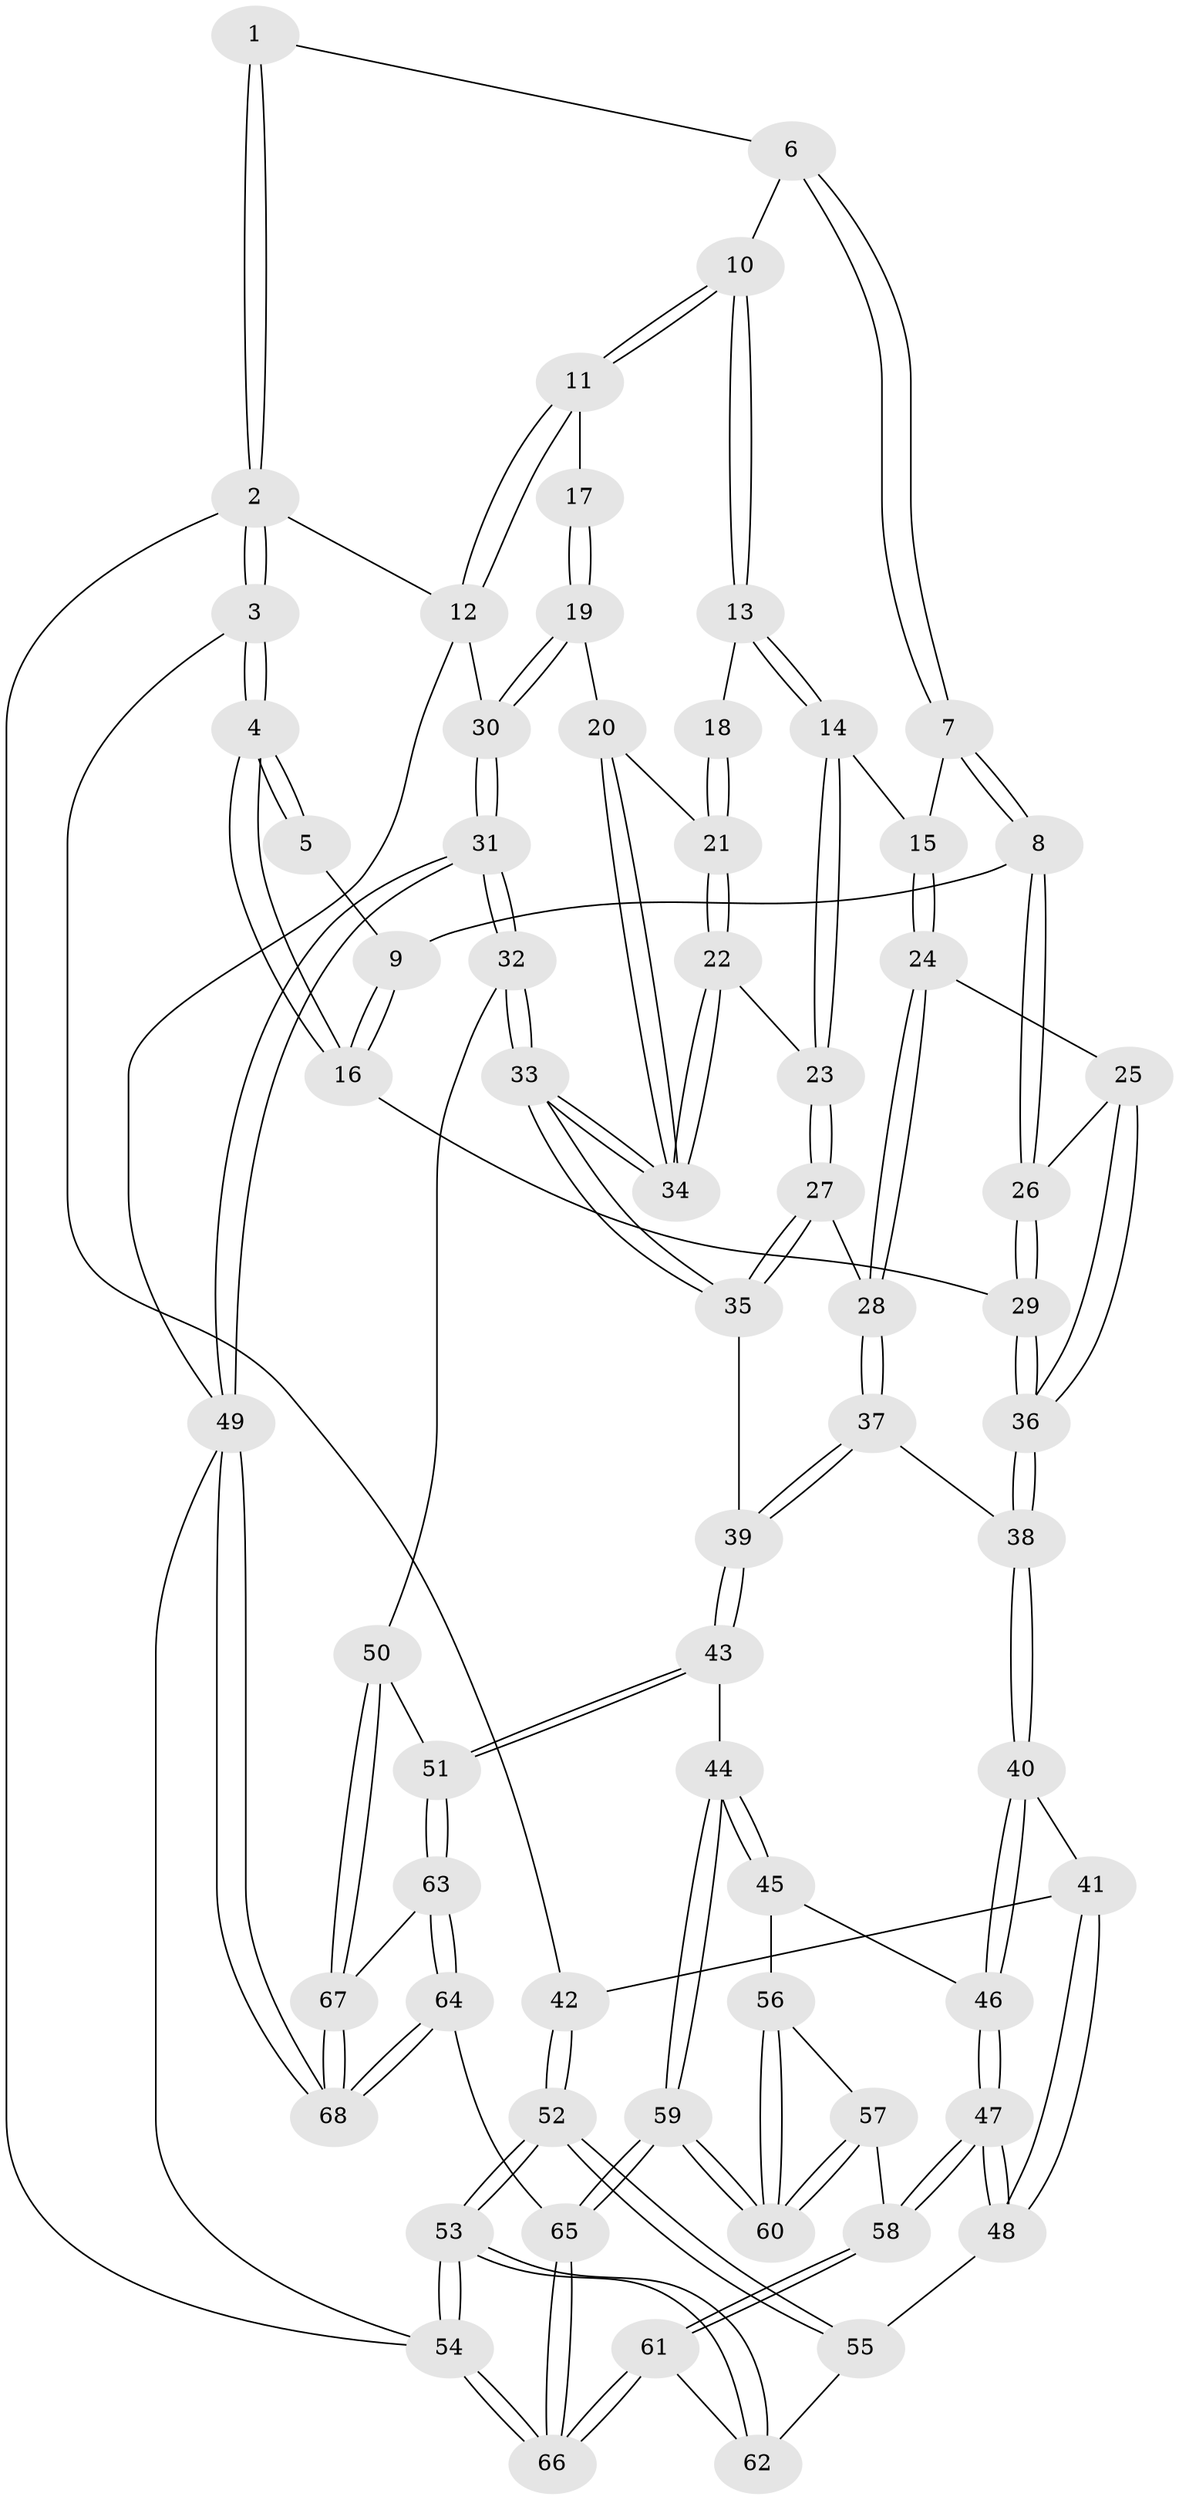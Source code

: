 // coarse degree distribution, {4: 0.35, 3: 0.1, 5: 0.35, 6: 0.175, 2: 0.025}
// Generated by graph-tools (version 1.1) at 2025/06/03/04/25 22:06:12]
// undirected, 68 vertices, 167 edges
graph export_dot {
graph [start="1"]
  node [color=gray90,style=filled];
  1 [pos="+0.23490338669303953+0"];
  2 [pos="+0+0"];
  3 [pos="+0+0.35417052313180597"];
  4 [pos="+0+0.33387629455005907"];
  5 [pos="+0.23441954211747207+0"];
  6 [pos="+0.5033451207702488+0"];
  7 [pos="+0.5246477323966566+0.06762989479096147"];
  8 [pos="+0.4343194354431341+0.1656121322949849"];
  9 [pos="+0.25277827599596886+0.09557076822550516"];
  10 [pos="+0.9066415616069482+0"];
  11 [pos="+1+0"];
  12 [pos="+1+0"];
  13 [pos="+0.7180229986399925+0.13213458667818645"];
  14 [pos="+0.6837292088158828+0.14252988587333684"];
  15 [pos="+0.6526124100054254+0.1398175363285323"];
  16 [pos="+0.06394914800794223+0.30763411179993544"];
  17 [pos="+0.8274032412773958+0.1311089533916861"];
  18 [pos="+0.7396612157301204+0.14260163115209137"];
  19 [pos="+0.9798718385070265+0.22578618517685084"];
  20 [pos="+0.9633527002530169+0.23677826759788673"];
  21 [pos="+0.8389202314222866+0.27918170299234224"];
  22 [pos="+0.776430515415132+0.3717052146832889"];
  23 [pos="+0.7121752682643634+0.35537236684029305"];
  24 [pos="+0.5460263305132128+0.37722221356158414"];
  25 [pos="+0.47653907683911717+0.3676083316276373"];
  26 [pos="+0.42890805133163795+0.3035936410660001"];
  27 [pos="+0.5603585314850827+0.38397304036756835"];
  28 [pos="+0.5566943039847896+0.38262412932985707"];
  29 [pos="+0.10873926403879632+0.3164467552056284"];
  30 [pos="+1+0.11479114257018053"];
  31 [pos="+1+0.6983562129185155"];
  32 [pos="+0.9476781483670076+0.6581778242999008"];
  33 [pos="+0.8980021124070534+0.6248983098126834"];
  34 [pos="+0.8836787383201787+0.5816215954692536"];
  35 [pos="+0.6878645776465336+0.6243303320686446"];
  36 [pos="+0.3815196868263046+0.5228220134267537"];
  37 [pos="+0.525281312961691+0.6008820172086395"];
  38 [pos="+0.36974744115592484+0.5956465045353757"];
  39 [pos="+0.658300640863028+0.6406209627577685"];
  40 [pos="+0.3628658375948629+0.6055894110502607"];
  41 [pos="+0.15136885099491526+0.5915691917108882"];
  42 [pos="+0+0.4599990986670488"];
  43 [pos="+0.5635867298127186+0.7855274409270666"];
  44 [pos="+0.5386260918723031+0.7824748645967946"];
  45 [pos="+0.4167589817162186+0.7173085764141114"];
  46 [pos="+0.36927020162522806+0.6530664155120876"];
  47 [pos="+0.25783775274674275+0.7898094840968408"];
  48 [pos="+0.1818146181554736+0.7608647930238426"];
  49 [pos="+1+1"];
  50 [pos="+0.7797107160307117+0.823150616502268"];
  51 [pos="+0.5673036691660303+0.7931142097348634"];
  52 [pos="+0+0.6771246382456133"];
  53 [pos="+0+0.7625625374177505"];
  54 [pos="+0+1"];
  55 [pos="+0.1631348734483788+0.7736296646274868"];
  56 [pos="+0.4040326006050904+0.7564754697855838"];
  57 [pos="+0.30144680097420573+0.8473452764764756"];
  58 [pos="+0.26678565521326897+0.8236555985653126"];
  59 [pos="+0.3797816833619553+0.9250642397519857"];
  60 [pos="+0.3781959791914285+0.9219136868945464"];
  61 [pos="+0.16572704089690687+0.9439099684771224"];
  62 [pos="+0.1201657114771866+0.8468710573664326"];
  63 [pos="+0.5932365304758657+0.8925842544684925"];
  64 [pos="+0.4294715798892681+1"];
  65 [pos="+0.40297742777801454+1"];
  66 [pos="+0.1413917075363254+1"];
  67 [pos="+0.7227960781790249+0.9181430544621075"];
  68 [pos="+0.8967620167951018+1"];
  1 -- 2;
  1 -- 2;
  1 -- 6;
  2 -- 3;
  2 -- 3;
  2 -- 12;
  2 -- 54;
  3 -- 4;
  3 -- 4;
  3 -- 42;
  4 -- 5;
  4 -- 5;
  4 -- 16;
  4 -- 16;
  5 -- 9;
  6 -- 7;
  6 -- 7;
  6 -- 10;
  7 -- 8;
  7 -- 8;
  7 -- 15;
  8 -- 9;
  8 -- 26;
  8 -- 26;
  9 -- 16;
  9 -- 16;
  10 -- 11;
  10 -- 11;
  10 -- 13;
  10 -- 13;
  11 -- 12;
  11 -- 12;
  11 -- 17;
  12 -- 30;
  12 -- 49;
  13 -- 14;
  13 -- 14;
  13 -- 18;
  14 -- 15;
  14 -- 23;
  14 -- 23;
  15 -- 24;
  15 -- 24;
  16 -- 29;
  17 -- 19;
  17 -- 19;
  18 -- 21;
  18 -- 21;
  19 -- 20;
  19 -- 30;
  19 -- 30;
  20 -- 21;
  20 -- 34;
  20 -- 34;
  21 -- 22;
  21 -- 22;
  22 -- 23;
  22 -- 34;
  22 -- 34;
  23 -- 27;
  23 -- 27;
  24 -- 25;
  24 -- 28;
  24 -- 28;
  25 -- 26;
  25 -- 36;
  25 -- 36;
  26 -- 29;
  26 -- 29;
  27 -- 28;
  27 -- 35;
  27 -- 35;
  28 -- 37;
  28 -- 37;
  29 -- 36;
  29 -- 36;
  30 -- 31;
  30 -- 31;
  31 -- 32;
  31 -- 32;
  31 -- 49;
  31 -- 49;
  32 -- 33;
  32 -- 33;
  32 -- 50;
  33 -- 34;
  33 -- 34;
  33 -- 35;
  33 -- 35;
  35 -- 39;
  36 -- 38;
  36 -- 38;
  37 -- 38;
  37 -- 39;
  37 -- 39;
  38 -- 40;
  38 -- 40;
  39 -- 43;
  39 -- 43;
  40 -- 41;
  40 -- 46;
  40 -- 46;
  41 -- 42;
  41 -- 48;
  41 -- 48;
  42 -- 52;
  42 -- 52;
  43 -- 44;
  43 -- 51;
  43 -- 51;
  44 -- 45;
  44 -- 45;
  44 -- 59;
  44 -- 59;
  45 -- 46;
  45 -- 56;
  46 -- 47;
  46 -- 47;
  47 -- 48;
  47 -- 48;
  47 -- 58;
  47 -- 58;
  48 -- 55;
  49 -- 68;
  49 -- 68;
  49 -- 54;
  50 -- 51;
  50 -- 67;
  50 -- 67;
  51 -- 63;
  51 -- 63;
  52 -- 53;
  52 -- 53;
  52 -- 55;
  52 -- 55;
  53 -- 54;
  53 -- 54;
  53 -- 62;
  53 -- 62;
  54 -- 66;
  54 -- 66;
  55 -- 62;
  56 -- 57;
  56 -- 60;
  56 -- 60;
  57 -- 58;
  57 -- 60;
  57 -- 60;
  58 -- 61;
  58 -- 61;
  59 -- 60;
  59 -- 60;
  59 -- 65;
  59 -- 65;
  61 -- 62;
  61 -- 66;
  61 -- 66;
  63 -- 64;
  63 -- 64;
  63 -- 67;
  64 -- 65;
  64 -- 68;
  64 -- 68;
  65 -- 66;
  65 -- 66;
  67 -- 68;
  67 -- 68;
}
